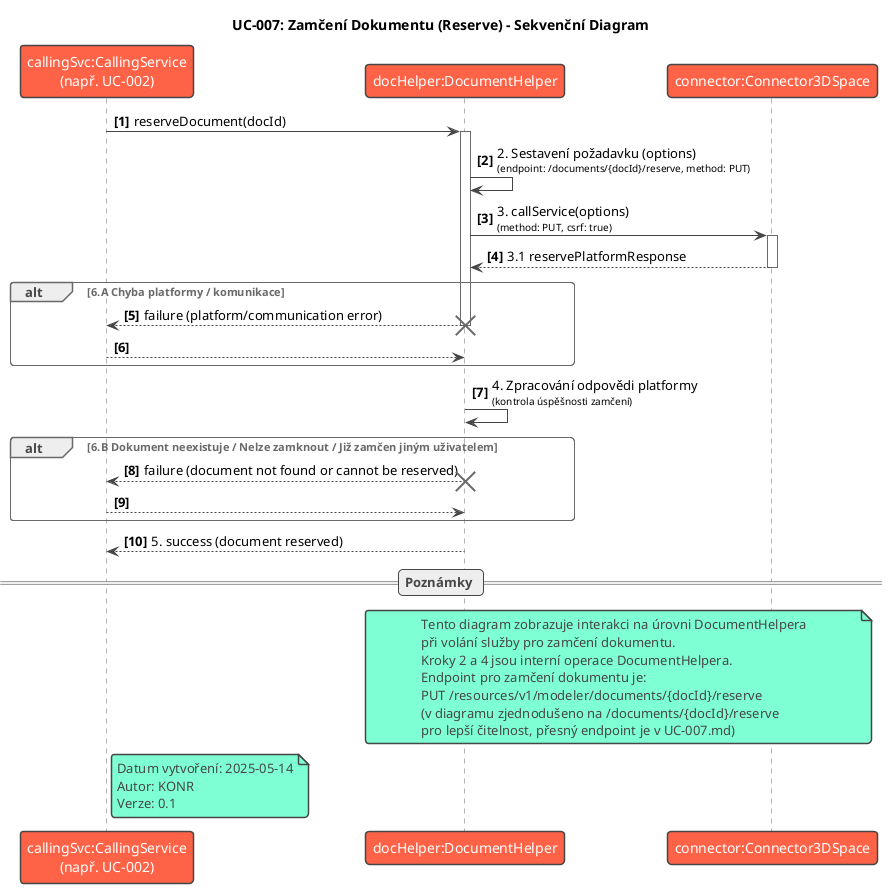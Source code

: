 @startuml SD-007_Reserve_Document
!theme vibrant
title UC-007: Zamčení Dokumentu (Reserve) - Sekvenční Diagram

participant "callingSvc:CallingService\n(např. UC-002)" as CallingService
participant "docHelper:DocumentHelper" as DocumentHelper
participant "connector:Connector3DSpace" as Connector

autonumber "<b>[0]"

CallingService -> DocumentHelper : reserveDocument(docId)
activate DocumentHelper

DocumentHelper -> DocumentHelper : 2. Sestavení požadavku (options)\n<size:10>(endpoint: /documents/{docId}/reserve, method: PUT)</size>

DocumentHelper -> Connector : 3. callService(options)\n<size:10>(method: PUT, csrf: true)</size>
activate Connector
Connector --> DocumentHelper : 3.1 reservePlatformResponse
deactivate Connector

alt 6.A Chyba platformy / komunikace
    DocumentHelper --> CallingService : failure (platform/communication error)
    deactivate DocumentHelper
    destroy DocumentHelper
    return
end

DocumentHelper -> DocumentHelper : 4. Zpracování odpovědi platformy\n<size:10>(kontrola úspěšnosti zamčení)</size>

alt 6.B Dokument neexistuje / Nelze zamknout / Již zamčen jiným uživatelem
    DocumentHelper --> CallingService : failure (document not found or cannot be reserved)
    deactivate DocumentHelper
    destroy DocumentHelper
    return
end

DocumentHelper --> CallingService : 5. success (document reserved)
deactivate DocumentHelper

== Poznámky ==
note over DocumentHelper, Connector
  Tento diagram zobrazuje interakci na úrovni DocumentHelpera
  při volání služby pro zamčení dokumentu.
  Kroky 2 a 4 jsou interní operace DocumentHelpera.
  Endpoint pro zamčení dokumentu je:
  PUT /resources/v1/modeler/documents/{docId}/reserve
  (v diagramu zjednodušeno na /documents/{docId}/reserve
  pro lepší čitelnost, přesný endpoint je v UC-007.md)
end note

note right of CallingService
  Datum vytvoření: 2025-05-14
  Autor: KONR
  Verze: 0.1
end note

@enduml